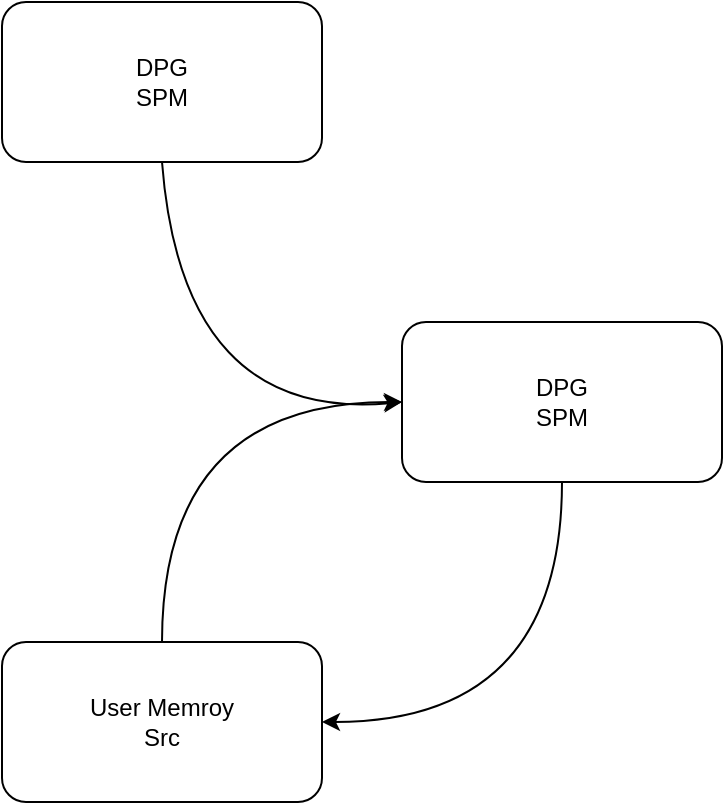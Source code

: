 <mxfile version="23.1.6" type="github">
  <diagram name="Page-1" id="p7bW9hqqDKX8Yw7nvCis">
    <mxGraphModel dx="2074" dy="2198" grid="1" gridSize="10" guides="1" tooltips="1" connect="1" arrows="1" fold="1" page="1" pageScale="1" pageWidth="850" pageHeight="1100" math="0" shadow="0">
      <root>
        <mxCell id="0" />
        <mxCell id="1" parent="0" />
        <mxCell id="xNY4m0UMVhETI9SP2tJk-1" value="User&amp;nbsp;Memroy&lt;br&gt;Src" style="rounded=1;whiteSpace=wrap;html=1;" vertex="1" parent="1">
          <mxGeometry x="80" y="280" width="160" height="80" as="geometry" />
        </mxCell>
        <mxCell id="xNY4m0UMVhETI9SP2tJk-3" value="DPG&lt;br&gt;SPM" style="rounded=1;whiteSpace=wrap;html=1;" vertex="1" parent="1">
          <mxGeometry x="280" y="120" width="160" height="80" as="geometry" />
        </mxCell>
        <mxCell id="xNY4m0UMVhETI9SP2tJk-5" value="" style="curved=1;endArrow=classic;html=1;rounded=0;entryX=0;entryY=0.5;entryDx=0;entryDy=0;exitX=0.5;exitY=0;exitDx=0;exitDy=0;" edge="1" parent="1" source="xNY4m0UMVhETI9SP2tJk-1" target="xNY4m0UMVhETI9SP2tJk-3">
          <mxGeometry width="50" height="50" relative="1" as="geometry">
            <mxPoint x="150" y="240" as="sourcePoint" />
            <mxPoint x="200" y="190" as="targetPoint" />
            <Array as="points">
              <mxPoint x="160" y="160" />
            </Array>
          </mxGeometry>
        </mxCell>
        <mxCell id="xNY4m0UMVhETI9SP2tJk-6" value="" style="curved=1;endArrow=classic;html=1;rounded=0;entryX=1;entryY=0.5;entryDx=0;entryDy=0;exitX=0.5;exitY=1;exitDx=0;exitDy=0;" edge="1" parent="1" source="xNY4m0UMVhETI9SP2tJk-3" target="xNY4m0UMVhETI9SP2tJk-1">
          <mxGeometry width="50" height="50" relative="1" as="geometry">
            <mxPoint x="400" y="590" as="sourcePoint" />
            <mxPoint x="450" y="540" as="targetPoint" />
            <Array as="points">
              <mxPoint x="360" y="320" />
            </Array>
          </mxGeometry>
        </mxCell>
        <mxCell id="xNY4m0UMVhETI9SP2tJk-7" value="DPG&lt;br&gt;SPM" style="rounded=1;whiteSpace=wrap;html=1;" vertex="1" parent="1">
          <mxGeometry x="80" y="-40" width="160" height="80" as="geometry" />
        </mxCell>
        <mxCell id="xNY4m0UMVhETI9SP2tJk-8" value="" style="curved=1;endArrow=classic;html=1;rounded=0;entryX=0;entryY=0.5;entryDx=0;entryDy=0;exitX=0.5;exitY=1;exitDx=0;exitDy=0;" edge="1" parent="1" source="xNY4m0UMVhETI9SP2tJk-7" target="xNY4m0UMVhETI9SP2tJk-3">
          <mxGeometry width="50" height="50" relative="1" as="geometry">
            <mxPoint x="170" y="290" as="sourcePoint" />
            <mxPoint x="290" y="170" as="targetPoint" />
            <Array as="points">
              <mxPoint x="170" y="170" />
            </Array>
          </mxGeometry>
        </mxCell>
      </root>
    </mxGraphModel>
  </diagram>
</mxfile>
